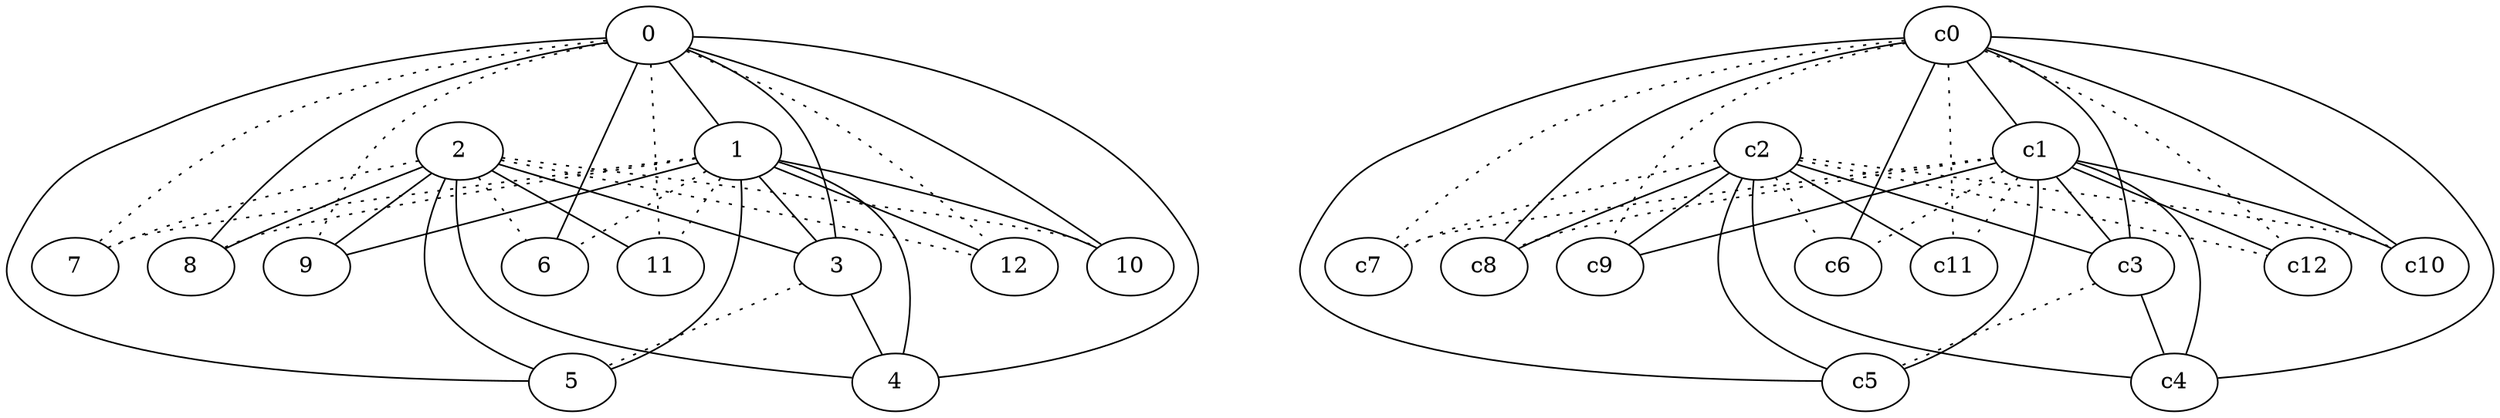 graph {
a0[label=0];
a1[label=1];
a2[label=2];
a3[label=3];
a4[label=4];
a5[label=5];
a6[label=6];
a7[label=7];
a8[label=8];
a9[label=9];
a10[label=10];
a11[label=11];
a12[label=12];
a0 -- a1;
a0 -- a3;
a0 -- a4;
a0 -- a5;
a0 -- a6;
a0 -- a7 [style=dotted];
a0 -- a8;
a0 -- a9 [style=dotted];
a0 -- a10;
a0 -- a11 [style=dotted];
a0 -- a12 [style=dotted];
a1 -- a3;
a1 -- a4;
a1 -- a5;
a1 -- a6 [style=dotted];
a1 -- a7 [style=dotted];
a1 -- a8 [style=dotted];
a1 -- a9;
a1 -- a10;
a1 -- a11 [style=dotted];
a1 -- a12;
a2 -- a3;
a2 -- a4;
a2 -- a5;
a2 -- a6 [style=dotted];
a2 -- a7 [style=dotted];
a2 -- a8;
a2 -- a9;
a2 -- a10 [style=dotted];
a2 -- a11;
a2 -- a12 [style=dotted];
a3 -- a4;
a3 -- a5 [style=dotted];
c0 -- c1;
c0 -- c3;
c0 -- c4;
c0 -- c5;
c0 -- c6;
c0 -- c7 [style=dotted];
c0 -- c8;
c0 -- c9 [style=dotted];
c0 -- c10;
c0 -- c11 [style=dotted];
c0 -- c12 [style=dotted];
c1 -- c3;
c1 -- c4;
c1 -- c5;
c1 -- c6 [style=dotted];
c1 -- c7 [style=dotted];
c1 -- c8 [style=dotted];
c1 -- c9;
c1 -- c10;
c1 -- c11 [style=dotted];
c1 -- c12;
c2 -- c3;
c2 -- c4;
c2 -- c5;
c2 -- c6 [style=dotted];
c2 -- c7 [style=dotted];
c2 -- c8;
c2 -- c9;
c2 -- c10 [style=dotted];
c2 -- c11;
c2 -- c12 [style=dotted];
c3 -- c4;
c3 -- c5 [style=dotted];
}
